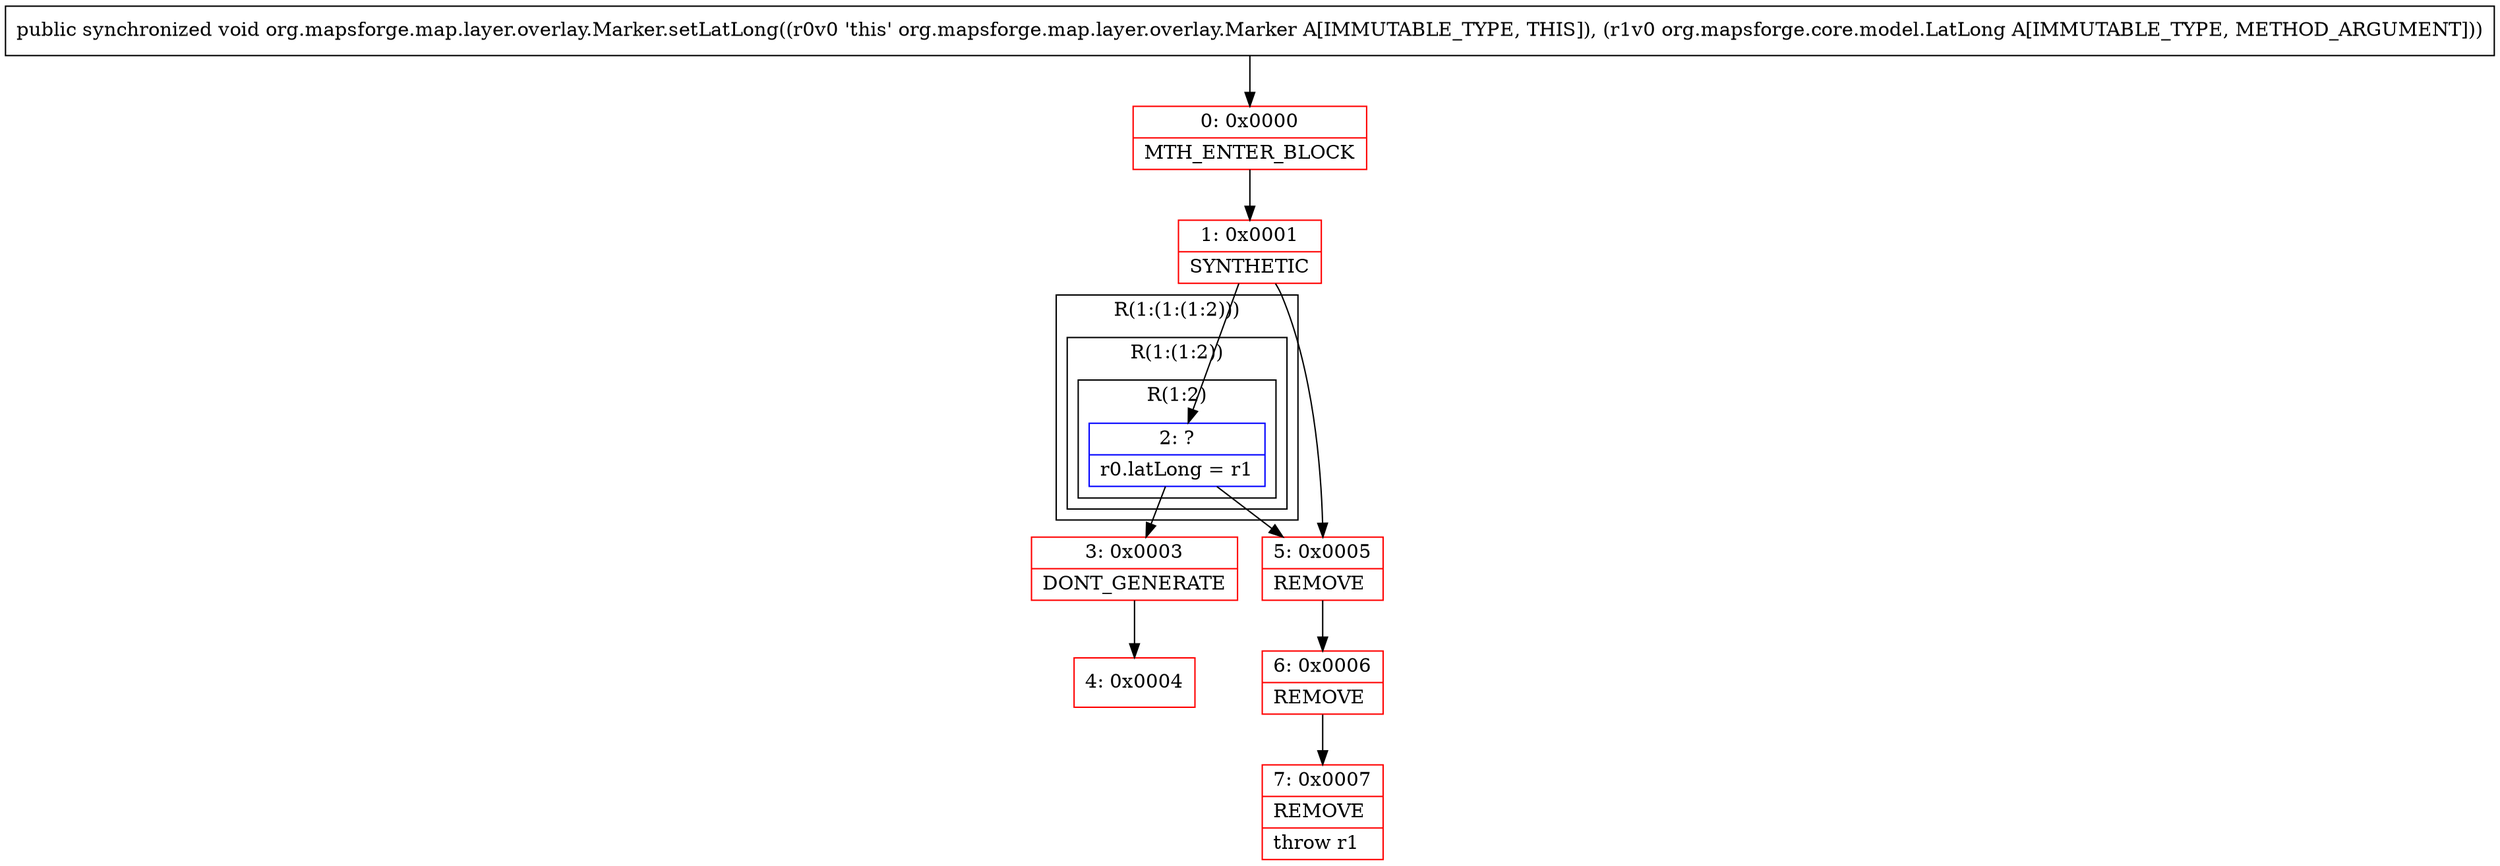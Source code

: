 digraph "CFG fororg.mapsforge.map.layer.overlay.Marker.setLatLong(Lorg\/mapsforge\/core\/model\/LatLong;)V" {
subgraph cluster_Region_1249282342 {
label = "R(1:(1:(1:2)))";
node [shape=record,color=blue];
subgraph cluster_Region_274455435 {
label = "R(1:(1:2))";
node [shape=record,color=blue];
subgraph cluster_Region_1943832521 {
label = "R(1:2)";
node [shape=record,color=blue];
Node_2 [shape=record,label="{2\:\ ?|r0.latLong = r1\l}"];
}
}
}
Node_0 [shape=record,color=red,label="{0\:\ 0x0000|MTH_ENTER_BLOCK\l}"];
Node_1 [shape=record,color=red,label="{1\:\ 0x0001|SYNTHETIC\l}"];
Node_3 [shape=record,color=red,label="{3\:\ 0x0003|DONT_GENERATE\l}"];
Node_4 [shape=record,color=red,label="{4\:\ 0x0004}"];
Node_5 [shape=record,color=red,label="{5\:\ 0x0005|REMOVE\l}"];
Node_6 [shape=record,color=red,label="{6\:\ 0x0006|REMOVE\l}"];
Node_7 [shape=record,color=red,label="{7\:\ 0x0007|REMOVE\l|throw r1\l}"];
MethodNode[shape=record,label="{public synchronized void org.mapsforge.map.layer.overlay.Marker.setLatLong((r0v0 'this' org.mapsforge.map.layer.overlay.Marker A[IMMUTABLE_TYPE, THIS]), (r1v0 org.mapsforge.core.model.LatLong A[IMMUTABLE_TYPE, METHOD_ARGUMENT])) }"];
MethodNode -> Node_0;
Node_2 -> Node_3;
Node_2 -> Node_5;
Node_0 -> Node_1;
Node_1 -> Node_2;
Node_1 -> Node_5;
Node_3 -> Node_4;
Node_5 -> Node_6;
Node_6 -> Node_7;
}

